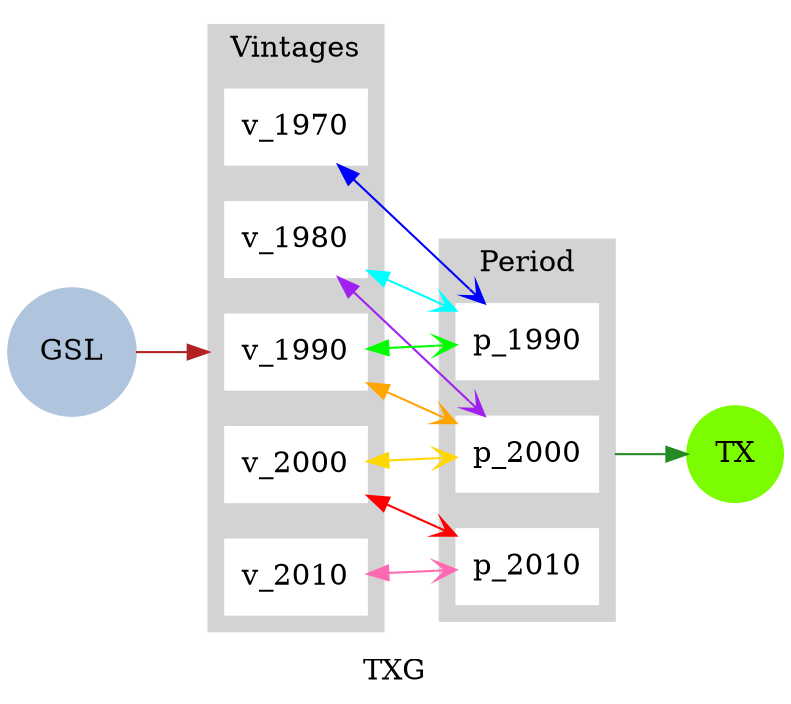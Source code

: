 strict digraph model {
	label = "TXG" ;

	bgcolor     = "transparent" ;
	color       = "black" ;
	compound    = "True" ;
	concentrate = "True" ;
	rankdir     = "LR" ;
	splines     = "False" ;

	node [ shape="box", style="filled" ];

	edge [
	  arrowhead  = "vee",
	  decorate   = "True",
	  dir        = "both",
	  fontsize   = "8",
	  label      = "   ",
	  labelfloat = "false",
	  labelfontcolor = "lightgreen",
	  len        = "2",
	  weight     = "0.5"
	];

	subgraph cluster_vintage {
		label = "Vintages" ;

		color = "lightgrey" ;
		style = "filled";
		href  = "../simple_model.svg" ;

		node [ color="white" ]

		"v_1970" ;
		"v_1980" ;
		"v_1990" ;
		"v_2000" ;
		"v_2010" ;
	}

	subgraph cluster_period {
		label = "Period" ;
		color = "lightgrey" ;
		style = "filled" ;
		href  = "../simple_model.svg" ;

		node [ color="white" ]

		"p_1990" ;
		"p_2000" ;
		"p_2010" ;
	}

	subgraph energy_carriers {
		node [ shape="circle" ] ;

	  // Beginning nodes
		"TX" [ color="lawngreen", href="../commodities/commodity_TX.svg" ] ;

	  // Ending nodes
		"GSL" [ color="lightsteelblue", href="../commodities/commodity_GSL.svg" ] ;
	}

	subgraph external_edges {
		edge [ arrowhead="normal", dir="forward" ] ;

		"GSL"    -> "v_1990" [ color="firebrick", lhead="cluster_vintage" ] ;
		"p_2000" -> "TX"     [ color="forestgreen", ltail="cluster_period" ] ;
	}

	subgraph internal_edges {
		// edges between vintages and periods
		"v_1970" -> "p_1990" [ color="blue" ] ;
		"v_1980" -> "p_1990" [ color="cyan" ] ;
		"v_1980" -> "p_2000" [ color="purple" ] ;
		"v_1990" -> "p_1990" [ color="green" ] ;
		"v_1990" -> "p_2000" [ color="orange" ] ;
		"v_2000" -> "p_2000" [ color="gold" ] ;
		"v_2000" -> "p_2010" [ color="red" ] ;
		"v_2010" -> "p_2010" [ color="hotpink" ] ;
	}
}
